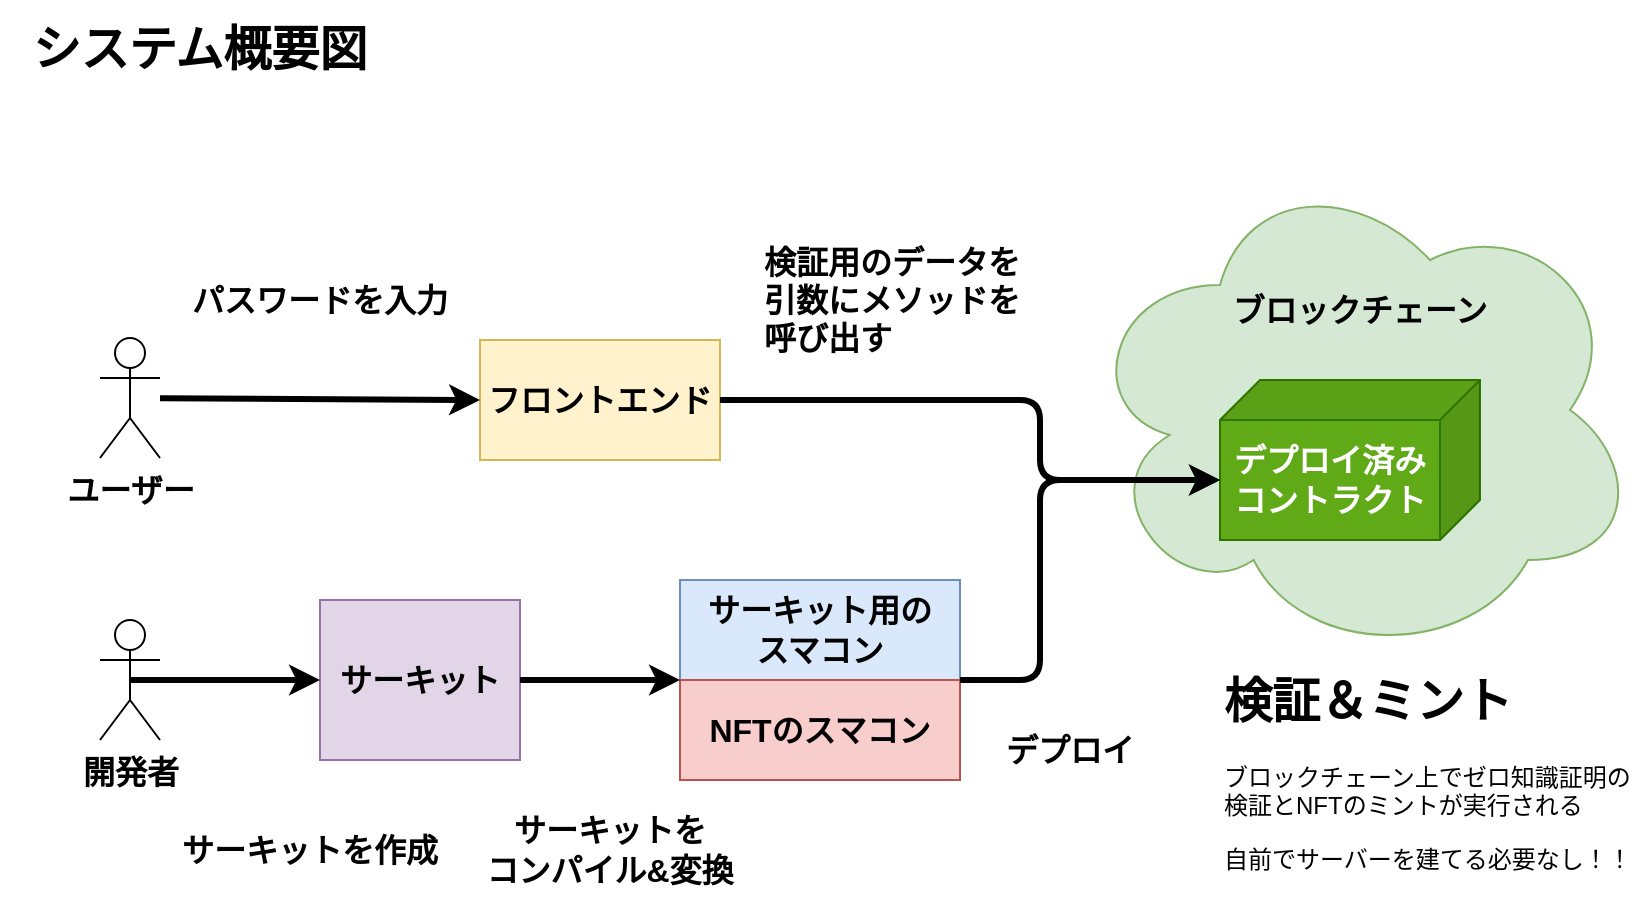 <mxfile>
    <diagram id="eIIZ65BtrPO-jCZt6vpz" name="システム概要図">
        <mxGraphModel dx="233" dy="573" grid="1" gridSize="10" guides="1" tooltips="1" connect="1" arrows="1" fold="1" page="1" pageScale="1" pageWidth="827" pageHeight="1169" background="#ffffff" math="0" shadow="0">
            <root>
                <mxCell id="0"/>
                <mxCell id="1" parent="0"/>
                <mxCell id="U_GUKE6Uh-_93wMJEk7A-2" value="&lt;b&gt;&lt;font style=&quot;font-size: 16px;&quot;&gt;ユーザー&lt;/font&gt;&lt;/b&gt;" style="shape=umlActor;verticalLabelPosition=bottom;verticalAlign=top;html=1;outlineConnect=0;" parent="1" vertex="1">
                    <mxGeometry x="50" y="189" width="30" height="60" as="geometry"/>
                </mxCell>
                <mxCell id="U_GUKE6Uh-_93wMJEk7A-3" value="" style="ellipse;shape=cloud;whiteSpace=wrap;html=1;fillColor=#d5e8d4;strokeColor=#82b366;" parent="1" vertex="1">
                    <mxGeometry x="540" y="100" width="280" height="250" as="geometry"/>
                </mxCell>
                <mxCell id="U_GUKE6Uh-_93wMJEk7A-5" value="&lt;b&gt;&lt;font style=&quot;font-size: 16px;&quot;&gt;ブロックチェーン&lt;/font&gt;&lt;/b&gt;" style="text;html=1;align=center;verticalAlign=middle;whiteSpace=wrap;rounded=0;" parent="1" vertex="1">
                    <mxGeometry x="600" y="160" width="160" height="30" as="geometry"/>
                </mxCell>
                <mxCell id="U_GUKE6Uh-_93wMJEk7A-6" value="&lt;span style=&quot;font-size: 16px;&quot;&gt;&lt;b&gt;開発者&lt;/b&gt;&lt;/span&gt;" style="shape=umlActor;verticalLabelPosition=bottom;verticalAlign=top;html=1;outlineConnect=0;" parent="1" vertex="1">
                    <mxGeometry x="50" y="330" width="30" height="60" as="geometry"/>
                </mxCell>
                <mxCell id="U_GUKE6Uh-_93wMJEk7A-8" value="&lt;b&gt;&lt;font style=&quot;font-size: 16px;&quot;&gt;サーキット&lt;/font&gt;&lt;/b&gt;" style="rounded=0;whiteSpace=wrap;html=1;fillColor=#e1d5e7;strokeColor=#9673a6;" parent="1" vertex="1">
                    <mxGeometry x="160" y="320" width="100" height="80" as="geometry"/>
                </mxCell>
                <mxCell id="U_GUKE6Uh-_93wMJEk7A-11" value="&lt;b&gt;&lt;font style=&quot;color: rgb(255, 255, 255);&quot;&gt;デプロイ済み&lt;/font&gt;&lt;/b&gt;&lt;div&gt;&lt;b&gt;&lt;font style=&quot;color: rgb(255, 255, 255);&quot;&gt;コントラクト&lt;/font&gt;&lt;/b&gt;&lt;/div&gt;" style="shape=cube;whiteSpace=wrap;html=1;boundedLbl=1;backgroundOutline=1;darkOpacity=0.05;darkOpacity2=0.1;fillColor=#60a917;fontColor=#ffffff;strokeColor=#2D7600;flipH=1;fontSize=16;" parent="1" vertex="1">
                    <mxGeometry x="610" y="210" width="130" height="80" as="geometry"/>
                </mxCell>
                <mxCell id="U_GUKE6Uh-_93wMJEk7A-12" value="&lt;h1 style=&quot;margin-top: 0px;&quot;&gt;検証＆ミント&lt;/h1&gt;&lt;p&gt;ブロックチェーン上でゼロ知識証明の検証とNFTのミントが実行される&lt;/p&gt;&lt;p&gt;自前でサーバーを建てる必要なし！！&lt;/p&gt;" style="text;html=1;whiteSpace=wrap;overflow=hidden;rounded=0;" parent="1" vertex="1">
                    <mxGeometry x="610" y="350" width="210" height="120" as="geometry"/>
                </mxCell>
                <mxCell id="U_GUKE6Uh-_93wMJEk7A-13" value="&lt;b&gt;&lt;font style=&quot;font-size: 16px;&quot;&gt;フロントエンド&lt;/font&gt;&lt;/b&gt;" style="rounded=0;whiteSpace=wrap;html=1;fillColor=#fff2cc;strokeColor=#d6b656;" parent="1" vertex="1">
                    <mxGeometry x="240" y="190" width="120" height="60" as="geometry"/>
                </mxCell>
                <mxCell id="U_GUKE6Uh-_93wMJEk7A-14" value="" style="endArrow=classic;html=1;strokeWidth=3;entryX=0;entryY=0.5;entryDx=0;entryDy=0;" parent="1" source="U_GUKE6Uh-_93wMJEk7A-2" target="U_GUKE6Uh-_93wMJEk7A-13" edge="1">
                    <mxGeometry width="50" height="50" relative="1" as="geometry">
                        <mxPoint x="460" y="310" as="sourcePoint"/>
                        <mxPoint x="510" y="260" as="targetPoint"/>
                    </mxGeometry>
                </mxCell>
                <mxCell id="U_GUKE6Uh-_93wMJEk7A-15" value="" style="endArrow=classic;html=1;strokeWidth=3;entryX=0;entryY=0;entryDx=130;entryDy=50;entryPerimeter=0;exitX=1;exitY=0.5;exitDx=0;exitDy=0;edgeStyle=orthogonalEdgeStyle;" parent="1" source="U_GUKE6Uh-_93wMJEk7A-13" target="U_GUKE6Uh-_93wMJEk7A-11" edge="1">
                    <mxGeometry width="50" height="50" relative="1" as="geometry">
                        <mxPoint x="90" y="229" as="sourcePoint"/>
                        <mxPoint x="250" y="230" as="targetPoint"/>
                        <Array as="points">
                            <mxPoint x="520" y="220"/>
                            <mxPoint x="520" y="260"/>
                        </Array>
                    </mxGeometry>
                </mxCell>
                <mxCell id="U_GUKE6Uh-_93wMJEk7A-16" value="" style="group" parent="1" vertex="1" connectable="0">
                    <mxGeometry x="340" y="310" width="140" height="100" as="geometry"/>
                </mxCell>
                <mxCell id="U_GUKE6Uh-_93wMJEk7A-9" value="&lt;b&gt;&lt;font style=&quot;font-size: 16px;&quot;&gt;サーキット用の&lt;br&gt;スマコン&lt;/font&gt;&lt;/b&gt;" style="rounded=0;whiteSpace=wrap;html=1;fillColor=#dae8fc;strokeColor=#6c8ebf;" parent="U_GUKE6Uh-_93wMJEk7A-16" vertex="1">
                    <mxGeometry width="140" height="50" as="geometry"/>
                </mxCell>
                <mxCell id="U_GUKE6Uh-_93wMJEk7A-10" value="&lt;span style=&quot;font-size: 16px;&quot;&gt;&lt;b&gt;NFTのスマコン&lt;/b&gt;&lt;/span&gt;" style="rounded=0;whiteSpace=wrap;html=1;fillColor=#f8cecc;strokeColor=#b85450;" parent="U_GUKE6Uh-_93wMJEk7A-16" vertex="1">
                    <mxGeometry y="50" width="140" height="50" as="geometry"/>
                </mxCell>
                <mxCell id="U_GUKE6Uh-_93wMJEk7A-17" value="" style="endArrow=classic;html=1;strokeWidth=3;entryX=0;entryY=0;entryDx=130;entryDy=50;entryPerimeter=0;exitX=1;exitY=0;exitDx=0;exitDy=0;edgeStyle=orthogonalEdgeStyle;" parent="1" source="U_GUKE6Uh-_93wMJEk7A-10" target="U_GUKE6Uh-_93wMJEk7A-11" edge="1">
                    <mxGeometry width="50" height="50" relative="1" as="geometry">
                        <mxPoint x="370" y="230" as="sourcePoint"/>
                        <mxPoint x="620" y="270" as="targetPoint"/>
                        <Array as="points">
                            <mxPoint x="520" y="360"/>
                            <mxPoint x="520" y="260"/>
                        </Array>
                    </mxGeometry>
                </mxCell>
                <mxCell id="U_GUKE6Uh-_93wMJEk7A-18" value="" style="endArrow=classic;html=1;strokeWidth=3;entryX=0;entryY=0;entryDx=0;entryDy=0;exitX=1;exitY=0.5;exitDx=0;exitDy=0;" parent="1" source="U_GUKE6Uh-_93wMJEk7A-8" target="U_GUKE6Uh-_93wMJEk7A-10" edge="1">
                    <mxGeometry width="50" height="50" relative="1" as="geometry">
                        <mxPoint x="90" y="229" as="sourcePoint"/>
                        <mxPoint x="250" y="230" as="targetPoint"/>
                    </mxGeometry>
                </mxCell>
                <mxCell id="U_GUKE6Uh-_93wMJEk7A-19" value="" style="endArrow=classic;html=1;strokeWidth=3;exitX=0.5;exitY=0.5;exitDx=0;exitDy=0;exitPerimeter=0;" parent="1" source="U_GUKE6Uh-_93wMJEk7A-6" edge="1">
                    <mxGeometry width="50" height="50" relative="1" as="geometry">
                        <mxPoint x="270" y="370" as="sourcePoint"/>
                        <mxPoint x="160" y="360" as="targetPoint"/>
                    </mxGeometry>
                </mxCell>
                <mxCell id="U_GUKE6Uh-_93wMJEk7A-20" value="パスワードを入力" style="text;html=1;align=center;verticalAlign=middle;whiteSpace=wrap;rounded=0;fontSize=16;fontStyle=1" parent="1" vertex="1">
                    <mxGeometry x="95" y="155" width="130" height="30" as="geometry"/>
                </mxCell>
                <mxCell id="U_GUKE6Uh-_93wMJEk7A-21" value="検証用のデータを引数にメソッドを呼び出す" style="text;html=1;align=left;verticalAlign=middle;whiteSpace=wrap;rounded=0;fontSize=16;fontStyle=1" parent="1" vertex="1">
                    <mxGeometry x="380" y="155" width="140" height="30" as="geometry"/>
                </mxCell>
                <mxCell id="U_GUKE6Uh-_93wMJEk7A-22" value="サーキットを作成" style="text;html=1;align=center;verticalAlign=middle;whiteSpace=wrap;rounded=0;fontSize=16;fontStyle=1" parent="1" vertex="1">
                    <mxGeometry x="90" y="430" width="130" height="30" as="geometry"/>
                </mxCell>
                <mxCell id="U_GUKE6Uh-_93wMJEk7A-23" value="サーキットを&lt;br&gt;コンパイル&amp;amp;変換" style="text;html=1;align=center;verticalAlign=middle;whiteSpace=wrap;rounded=0;fontSize=16;fontStyle=1" parent="1" vertex="1">
                    <mxGeometry x="240" y="430" width="130" height="30" as="geometry"/>
                </mxCell>
                <mxCell id="U_GUKE6Uh-_93wMJEk7A-24" value="デプロイ" style="text;html=1;align=center;verticalAlign=middle;whiteSpace=wrap;rounded=0;fontSize=16;fontStyle=1" parent="1" vertex="1">
                    <mxGeometry x="490" y="380" width="90" height="30" as="geometry"/>
                </mxCell>
                <mxCell id="U_GUKE6Uh-_93wMJEk7A-26" value="&lt;font style=&quot;font-size: 24px;&quot;&gt;システム概要図&lt;/font&gt;" style="text;html=1;align=center;verticalAlign=middle;whiteSpace=wrap;rounded=0;fontSize=16;fontStyle=1" parent="1" vertex="1">
                    <mxGeometry y="20" width="200" height="50" as="geometry"/>
                </mxCell>
            </root>
        </mxGraphModel>
    </diagram>
    <diagram name="ZK-NFT System Architecture" id="zk-nft-system">
        <mxGraphModel dx="561" dy="573" grid="1" gridSize="10" guides="1" tooltips="1" connect="1" arrows="1" fold="1" page="1" pageScale="1" pageWidth="1169" pageHeight="827" math="0" shadow="0">
            <root>
                <mxCell id="0"/>
                <mxCell id="1" parent="0"/>
                <mxCell id="user" value="User" style="shape=umlActor;verticalLabelPosition=bottom;verticalAlign=top;html=1;outlineConnect=0;fillColor=#e1d5e7;strokeColor=#9673a6;" parent="1" vertex="1">
                    <mxGeometry x="80" y="50" width="30" height="60" as="geometry"/>
                </mxCell>
                <mxCell id="frontend-cluster" value="Frontend (Next.js)" style="swimlane;whiteSpace=wrap;html=1;fillColor=#d5e8d4;strokeColor=#82b366;" parent="1" vertex="1">
                    <mxGeometry x="200" y="30" width="280" height="120" as="geometry"/>
                </mxCell>
                <mxCell id="nextjs" value="Next.js App&#xa;(Dashboard UI)" style="rounded=1;whiteSpace=wrap;html=1;fillColor=#fff2cc;strokeColor=#d6b656;" parent="frontend-cluster" vertex="1">
                    <mxGeometry x="20" y="30" width="80" height="60" as="geometry"/>
                </mxCell>
                <mxCell id="privy" value="Privy Auth&#xa;(Wallet Auth)" style="rounded=1;whiteSpace=wrap;html=1;fillColor=#fff2cc;strokeColor=#d6b656;" parent="frontend-cluster" vertex="1">
                    <mxGeometry x="120" y="30" width="70" height="60" as="geometry"/>
                </mxCell>
                <mxCell id="biconomy" value="Biconomy&#xa;(Gasless Tx)" style="rounded=1;whiteSpace=wrap;html=1;fillColor=#fff2cc;strokeColor=#d6b656;" parent="frontend-cluster" vertex="1">
                    <mxGeometry x="200" y="30" width="70" height="60" as="geometry"/>
                </mxCell>
                <mxCell id="zk-cluster" value="Zero Knowledge Proof System" style="swimlane;whiteSpace=wrap;html=1;fillColor=#ffe6cc;strokeColor=#d79b00;" parent="1" vertex="1">
                    <mxGeometry x="540" y="30" width="300" height="120" as="geometry"/>
                </mxCell>
                <mxCell id="circuit" value="Circom Circuit&#xa;(PasswordHash.circom)" style="rounded=1;whiteSpace=wrap;html=1;fillColor=#f8cecc;strokeColor=#b85450;" parent="zk-cluster" vertex="1">
                    <mxGeometry x="20" y="30" width="80" height="60" as="geometry"/>
                </mxCell>
                <mxCell id="zkproof" value="ZK Proof&#xa;Generation&#xa;(snarkjs)" style="rounded=1;whiteSpace=wrap;html=1;fillColor=#f8cecc;strokeColor=#b85450;" parent="zk-cluster" vertex="1">
                    <mxGeometry x="120" y="30" width="70" height="60" as="geometry"/>
                </mxCell>
                <mxCell id="verifier" value="Verifier&#xa;Contract" style="rounded=1;whiteSpace=wrap;html=1;fillColor=#f8cecc;strokeColor=#b85450;" parent="zk-cluster" vertex="1">
                    <mxGeometry x="210" y="30" width="70" height="60" as="geometry"/>
                </mxCell>
                <mxCell id="contract-cluster" value="Smart Contract (Hardhat)" style="swimlane;whiteSpace=wrap;html=1;fillColor=#dae8fc;strokeColor=#6c8ebf;" parent="1" vertex="1">
                    <mxGeometry x="300" y="200" width="250" height="100" as="geometry"/>
                </mxCell>
                <mxCell id="zknft" value="ZKNFT Contract&#xa;(ERC721 + ZK)" style="rounded=1;whiteSpace=wrap;html=1;fillColor=#e1d5e7;strokeColor=#9673a6;" parent="contract-cluster" vertex="1">
                    <mxGeometry x="20" y="30" width="100" height="60" as="geometry"/>
                </mxCell>
                <mxCell id="interface" value="IPasswordHash&#xa;Verifier&#xa;Interface" style="rounded=1;whiteSpace=wrap;html=1;fillColor=#e1d5e7;strokeColor=#9673a6;" parent="contract-cluster" vertex="1">
                    <mxGeometry x="140" y="30" width="90" height="60" as="geometry"/>
                </mxCell>
                <mxCell id="blockchain" value="Base Sepolia&#xa;Testnet" style="shape=cylinder3;whiteSpace=wrap;html=1;boundedLbl=1;backgroundOutline=1;size=15;fillColor=#f0f0f0;strokeColor=#666666;" parent="1" vertex="1">
                    <mxGeometry x="370" y="350" width="100" height="80" as="geometry"/>
                </mxCell>
                <mxCell id="marketplace" value="Rarible Testnet&#xa;(NFT Marketplace)" style="ellipse;whiteSpace=wrap;html=1;fillColor=#d5e8d4;strokeColor=#82b366;" parent="1" vertex="1">
                    <mxGeometry x="200" y="450" width="120" height="80" as="geometry"/>
                </mxCell>
                <mxCell id="flow1" value="" style="endArrow=classic;html=1;rounded=0;" parent="1" source="user" target="nextjs" edge="1">
                    <mxGeometry width="50" height="50" relative="1" as="geometry">
                        <mxPoint x="400" y="300" as="sourcePoint"/>
                        <mxPoint x="450" y="250" as="targetPoint"/>
                    </mxGeometry>
                </mxCell>
                <mxCell id="flow1-label" value="1. Login &amp; Password Input" style="text;html=1;align=center;verticalAlign=middle;resizable=0;points=[];autosize=1;strokeColor=none;fillColor=none;" parent="1" vertex="1">
                    <mxGeometry x="120" y="40" width="150" height="30" as="geometry"/>
                </mxCell>
                <mxCell id="flow2" value="" style="endArrow=classic;html=1;rounded=0;" parent="1" source="nextjs" target="circuit" edge="1">
                    <mxGeometry width="50" height="50" relative="1" as="geometry">
                        <mxPoint x="400" y="300" as="sourcePoint"/>
                        <mxPoint x="450" y="250" as="targetPoint"/>
                    </mxGeometry>
                </mxCell>
                <mxCell id="flow2-label" value="2. Password Hash" style="text;html=1;align=center;verticalAlign=middle;resizable=0;points=[];autosize=1;strokeColor=none;fillColor=none;" parent="1" vertex="1">
                    <mxGeometry x="380" y="40" width="100" height="30" as="geometry"/>
                </mxCell>
                <mxCell id="flow3" value="" style="endArrow=classic;html=1;rounded=0;" parent="1" source="circuit" target="zkproof" edge="1">
                    <mxGeometry width="50" height="50" relative="1" as="geometry">
                        <mxPoint x="400" y="300" as="sourcePoint"/>
                        <mxPoint x="450" y="250" as="targetPoint"/>
                    </mxGeometry>
                </mxCell>
                <mxCell id="flow4" value="" style="endArrow=classic;html=1;rounded=0;" parent="1" source="zkproof" target="verifier" edge="1">
                    <mxGeometry width="50" height="50" relative="1" as="geometry">
                        <mxPoint x="400" y="300" as="sourcePoint"/>
                        <mxPoint x="450" y="250" as="targetPoint"/>
                    </mxGeometry>
                </mxCell>
                <mxCell id="flow5" value="" style="endArrow=classic;html=1;rounded=0;" parent="1" source="verifier" target="zknft" edge="1">
                    <mxGeometry width="50" height="50" relative="1" as="geometry">
                        <mxPoint x="400" y="300" as="sourcePoint"/>
                        <mxPoint x="450" y="250" as="targetPoint"/>
                    </mxGeometry>
                </mxCell>
                <mxCell id="flow5-label" value="3. Proof Verification" style="text;html=1;align=center;verticalAlign=middle;resizable=0;points=[];autosize=1;strokeColor=none;fillColor=none;" parent="1" vertex="1">
                    <mxGeometry x="600" y="160" width="110" height="30" as="geometry"/>
                </mxCell>
                <mxCell id="flow6" value="" style="endArrow=classic;html=1;rounded=0;" parent="1" source="zknft" target="blockchain" edge="1">
                    <mxGeometry width="50" height="50" relative="1" as="geometry">
                        <mxPoint x="400" y="300" as="sourcePoint"/>
                        <mxPoint x="450" y="250" as="targetPoint"/>
                    </mxGeometry>
                </mxCell>
                <mxCell id="flow6-label" value="4. NFT Mint" style="text;html=1;align=center;verticalAlign=middle;resizable=0;points=[];autosize=1;strokeColor=none;fillColor=none;" parent="1" vertex="1">
                    <mxGeometry x="380" y="310" width="80" height="30" as="geometry"/>
                </mxCell>
                <mxCell id="flow7" value="" style="endArrow=classic;html=1;rounded=0;" parent="1" source="blockchain" target="marketplace" edge="1">
                    <mxGeometry width="50" height="50" relative="1" as="geometry">
                        <mxPoint x="400" y="500" as="sourcePoint"/>
                        <mxPoint x="450" y="450" as="targetPoint"/>
                    </mxGeometry>
                </mxCell>
                <mxCell id="flow7-label" value="5. View NFT" style="text;html=1;align=center;verticalAlign=middle;resizable=0;points=[];autosize=1;strokeColor=none;fillColor=none;" parent="1" vertex="1">
                    <mxGeometry x="300" y="450" width="80" height="30" as="geometry"/>
                </mxCell>
                <mxCell id="flow8" value="" style="endArrow=classic;html=1;rounded=0;dashed=1;" parent="1" source="user" target="marketplace" edge="1">
                    <mxGeometry width="50" height="50" relative="1" as="geometry">
                        <mxPoint x="400" y="500" as="sourcePoint"/>
                        <mxPoint x="450" y="450" as="targetPoint"/>
                    </mxGeometry>
                </mxCell>
                <mxCell id="flow8-label" value="6. Browse NFTs" style="text;html=1;align=center;verticalAlign=middle;resizable=0;points=[];autosize=1;strokeColor=none;fillColor=none;" parent="1" vertex="1">
                    <mxGeometry x="80" y="350" width="100" height="30" as="geometry"/>
                </mxCell>
                <mxCell id="title" value="ZK-NFT System Architecture Overview" style="text;html=1;align=center;verticalAlign=middle;resizable=0;points=[];autosize=1;strokeColor=none;fillColor=none;fontSize=16;fontStyle=1" parent="1" vertex="1">
                    <mxGeometry x="400" width="280" height="30" as="geometry"/>
                </mxCell>
                <mxCell id="description" value="This system combines Zero Knowledge Proofs with NFT minting.&#xa;Users must provide a correct password to generate a valid ZK proof for NFT minting." style="text;html=1;align=left;verticalAlign=top;resizable=0;points=[];autosize=1;strokeColor=none;fillColor=none;fontSize=10;" parent="1" vertex="1">
                    <mxGeometry x="600" y="450" width="400" height="40" as="geometry"/>
                </mxCell>
                <mxCell id="tech-stack" value="Technology Stack:&#xa;• Frontend: Next.js, Privy (Auth), Biconomy (Account Abstraction)&#xa;• ZK: Circom, snarkjs, Groth16&#xa;• Smart Contract: Solidity, Hardhat, OpenZeppelin&#xa;• Blockchain: Base Sepolia Testnet&#xa;• Marketplace: Rarible Testnet" style="text;html=1;align=left;verticalAlign=top;resizable=0;points=[];autosize=1;strokeColor=none;fillColor=none;fontSize=10;" parent="1" vertex="1">
                    <mxGeometry x="600" y="500" width="400" height="100" as="geometry"/>
                </mxCell>
            </root>
        </mxGraphModel>
    </diagram>
</mxfile>